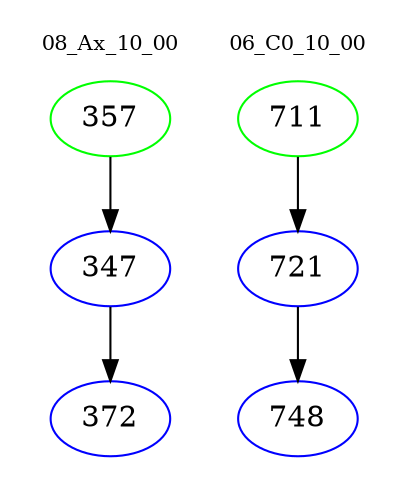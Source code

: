 digraph{
subgraph cluster_0 {
color = white
label = "08_Ax_10_00";
fontsize=10;
T0_357 [label="357", color="green"]
T0_357 -> T0_347 [color="black"]
T0_347 [label="347", color="blue"]
T0_347 -> T0_372 [color="black"]
T0_372 [label="372", color="blue"]
}
subgraph cluster_1 {
color = white
label = "06_C0_10_00";
fontsize=10;
T1_711 [label="711", color="green"]
T1_711 -> T1_721 [color="black"]
T1_721 [label="721", color="blue"]
T1_721 -> T1_748 [color="black"]
T1_748 [label="748", color="blue"]
}
}
